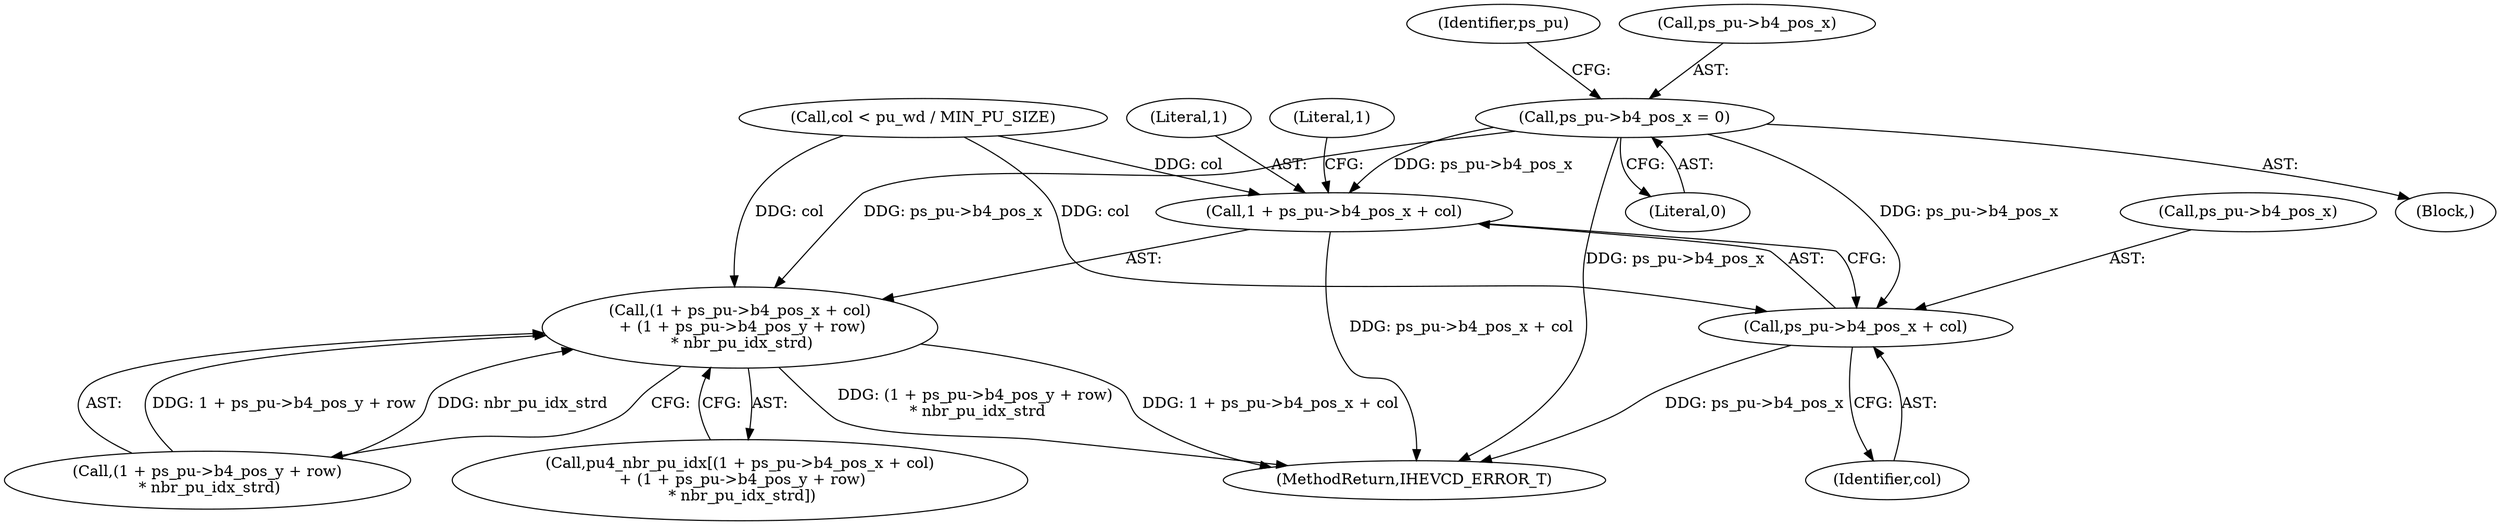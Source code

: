 digraph "0_Android_bcfc7124f6ef9f1ec128fb2e90de774a5b33d199_0@pointer" {
"1001923" [label="(Call,ps_pu->b4_pos_x = 0)"];
"1003656" [label="(Call,(1 + ps_pu->b4_pos_x + col)\n + (1 + ps_pu->b4_pos_y + row)\n * nbr_pu_idx_strd)"];
"1003657" [label="(Call,1 + ps_pu->b4_pos_x + col)"];
"1003659" [label="(Call,ps_pu->b4_pos_x + col)"];
"1001930" [label="(Identifier,ps_pu)"];
"1003659" [label="(Call,ps_pu->b4_pos_x + col)"];
"1003646" [label="(Call,col < pu_wd / MIN_PU_SIZE)"];
"1003658" [label="(Literal,1)"];
"1003663" [label="(Identifier,col)"];
"1005173" [label="(MethodReturn,IHEVCD_ERROR_T)"];
"1003666" [label="(Literal,1)"];
"1003656" [label="(Call,(1 + ps_pu->b4_pos_x + col)\n + (1 + ps_pu->b4_pos_y + row)\n * nbr_pu_idx_strd)"];
"1003654" [label="(Call,pu4_nbr_pu_idx[(1 + ps_pu->b4_pos_x + col)\n + (1 + ps_pu->b4_pos_y + row)\n * nbr_pu_idx_strd])"];
"1001924" [label="(Call,ps_pu->b4_pos_x)"];
"1003657" [label="(Call,1 + ps_pu->b4_pos_x + col)"];
"1001923" [label="(Call,ps_pu->b4_pos_x = 0)"];
"1001927" [label="(Literal,0)"];
"1001800" [label="(Block,)"];
"1003664" [label="(Call,(1 + ps_pu->b4_pos_y + row)\n * nbr_pu_idx_strd)"];
"1003660" [label="(Call,ps_pu->b4_pos_x)"];
"1001923" -> "1001800"  [label="AST: "];
"1001923" -> "1001927"  [label="CFG: "];
"1001924" -> "1001923"  [label="AST: "];
"1001927" -> "1001923"  [label="AST: "];
"1001930" -> "1001923"  [label="CFG: "];
"1001923" -> "1005173"  [label="DDG: ps_pu->b4_pos_x"];
"1001923" -> "1003656"  [label="DDG: ps_pu->b4_pos_x"];
"1001923" -> "1003657"  [label="DDG: ps_pu->b4_pos_x"];
"1001923" -> "1003659"  [label="DDG: ps_pu->b4_pos_x"];
"1003656" -> "1003654"  [label="AST: "];
"1003656" -> "1003664"  [label="CFG: "];
"1003657" -> "1003656"  [label="AST: "];
"1003664" -> "1003656"  [label="AST: "];
"1003654" -> "1003656"  [label="CFG: "];
"1003656" -> "1005173"  [label="DDG: 1 + ps_pu->b4_pos_x + col"];
"1003656" -> "1005173"  [label="DDG: (1 + ps_pu->b4_pos_y + row)\n * nbr_pu_idx_strd"];
"1003646" -> "1003656"  [label="DDG: col"];
"1003664" -> "1003656"  [label="DDG: 1 + ps_pu->b4_pos_y + row"];
"1003664" -> "1003656"  [label="DDG: nbr_pu_idx_strd"];
"1003657" -> "1003659"  [label="CFG: "];
"1003658" -> "1003657"  [label="AST: "];
"1003659" -> "1003657"  [label="AST: "];
"1003666" -> "1003657"  [label="CFG: "];
"1003657" -> "1005173"  [label="DDG: ps_pu->b4_pos_x + col"];
"1003646" -> "1003657"  [label="DDG: col"];
"1003659" -> "1003663"  [label="CFG: "];
"1003660" -> "1003659"  [label="AST: "];
"1003663" -> "1003659"  [label="AST: "];
"1003659" -> "1005173"  [label="DDG: ps_pu->b4_pos_x"];
"1003646" -> "1003659"  [label="DDG: col"];
}
